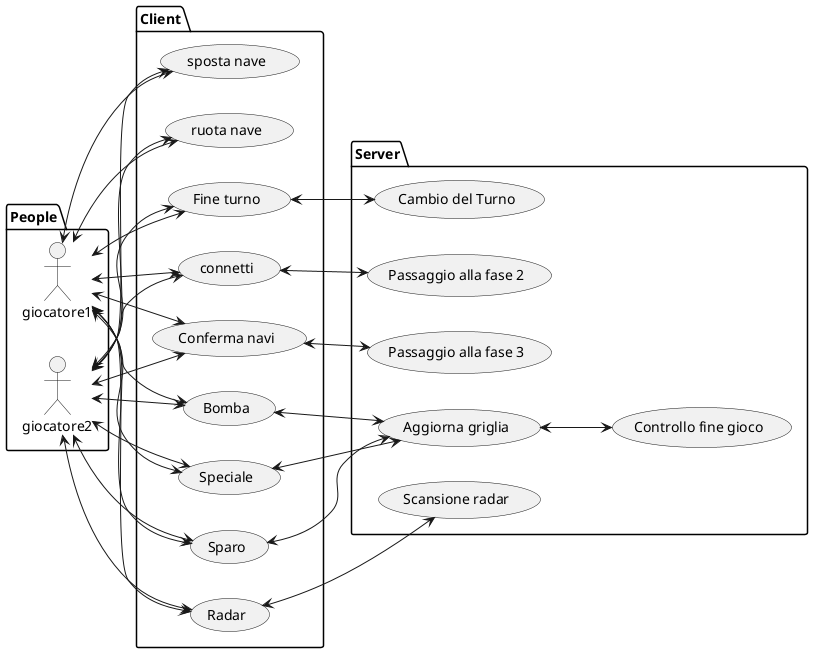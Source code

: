 @startuml UC
left to right direction
'actor Guest as g
package People {
'actor Chef as c
actor "giocatore1" as G1
actor "giocatore2" as G2
}
package Client {
usecase "connetti" as UC0   
usecase "sposta nave" as UC1
usecase "ruota nave" as UC2
usecase "Conferma navi" as UC3
usecase "Sparo" as UC4
usecase "Bomba" as UC5
usecase "Radar" as UC6
usecase "Speciale" as UC7
usecase "Fine turno" as UC8
}

G1 <--> UC0
G1 <--> UC4
G1 <--> UC1
G1 <--> UC2
G1 <--> UC3
G1 <--> UC5
G1 <--> UC6
G1 <--> UC7
G1 <--> UC8

G2 <--> UC0
G2 <--> UC4
G2 <--> UC1
G2 <--> UC2
G2 <--> UC3
G2 <--> UC5
G2 <--> UC6
G2 <--> UC7
G2 <--> UC8

package Server {
usecase "Aggiorna griglia" as UC00
usecase "Cambio del Turno" as UC11
usecase "Scansione radar" as UC22
usecase "Passaggio alla fase 3" as UC33
usecase "Passaggio alla fase 2" as UC44
usecase "Controllo fine gioco" as UC55
}

UC0 <--> UC44
UC8 <--> UC11
UC4 <--> UC00
UC5 <--> UC00
UC7 <--> UC00
UC6 <--> UC22
UC00 <--> UC55
UC3 <--> UC33
@enduml
